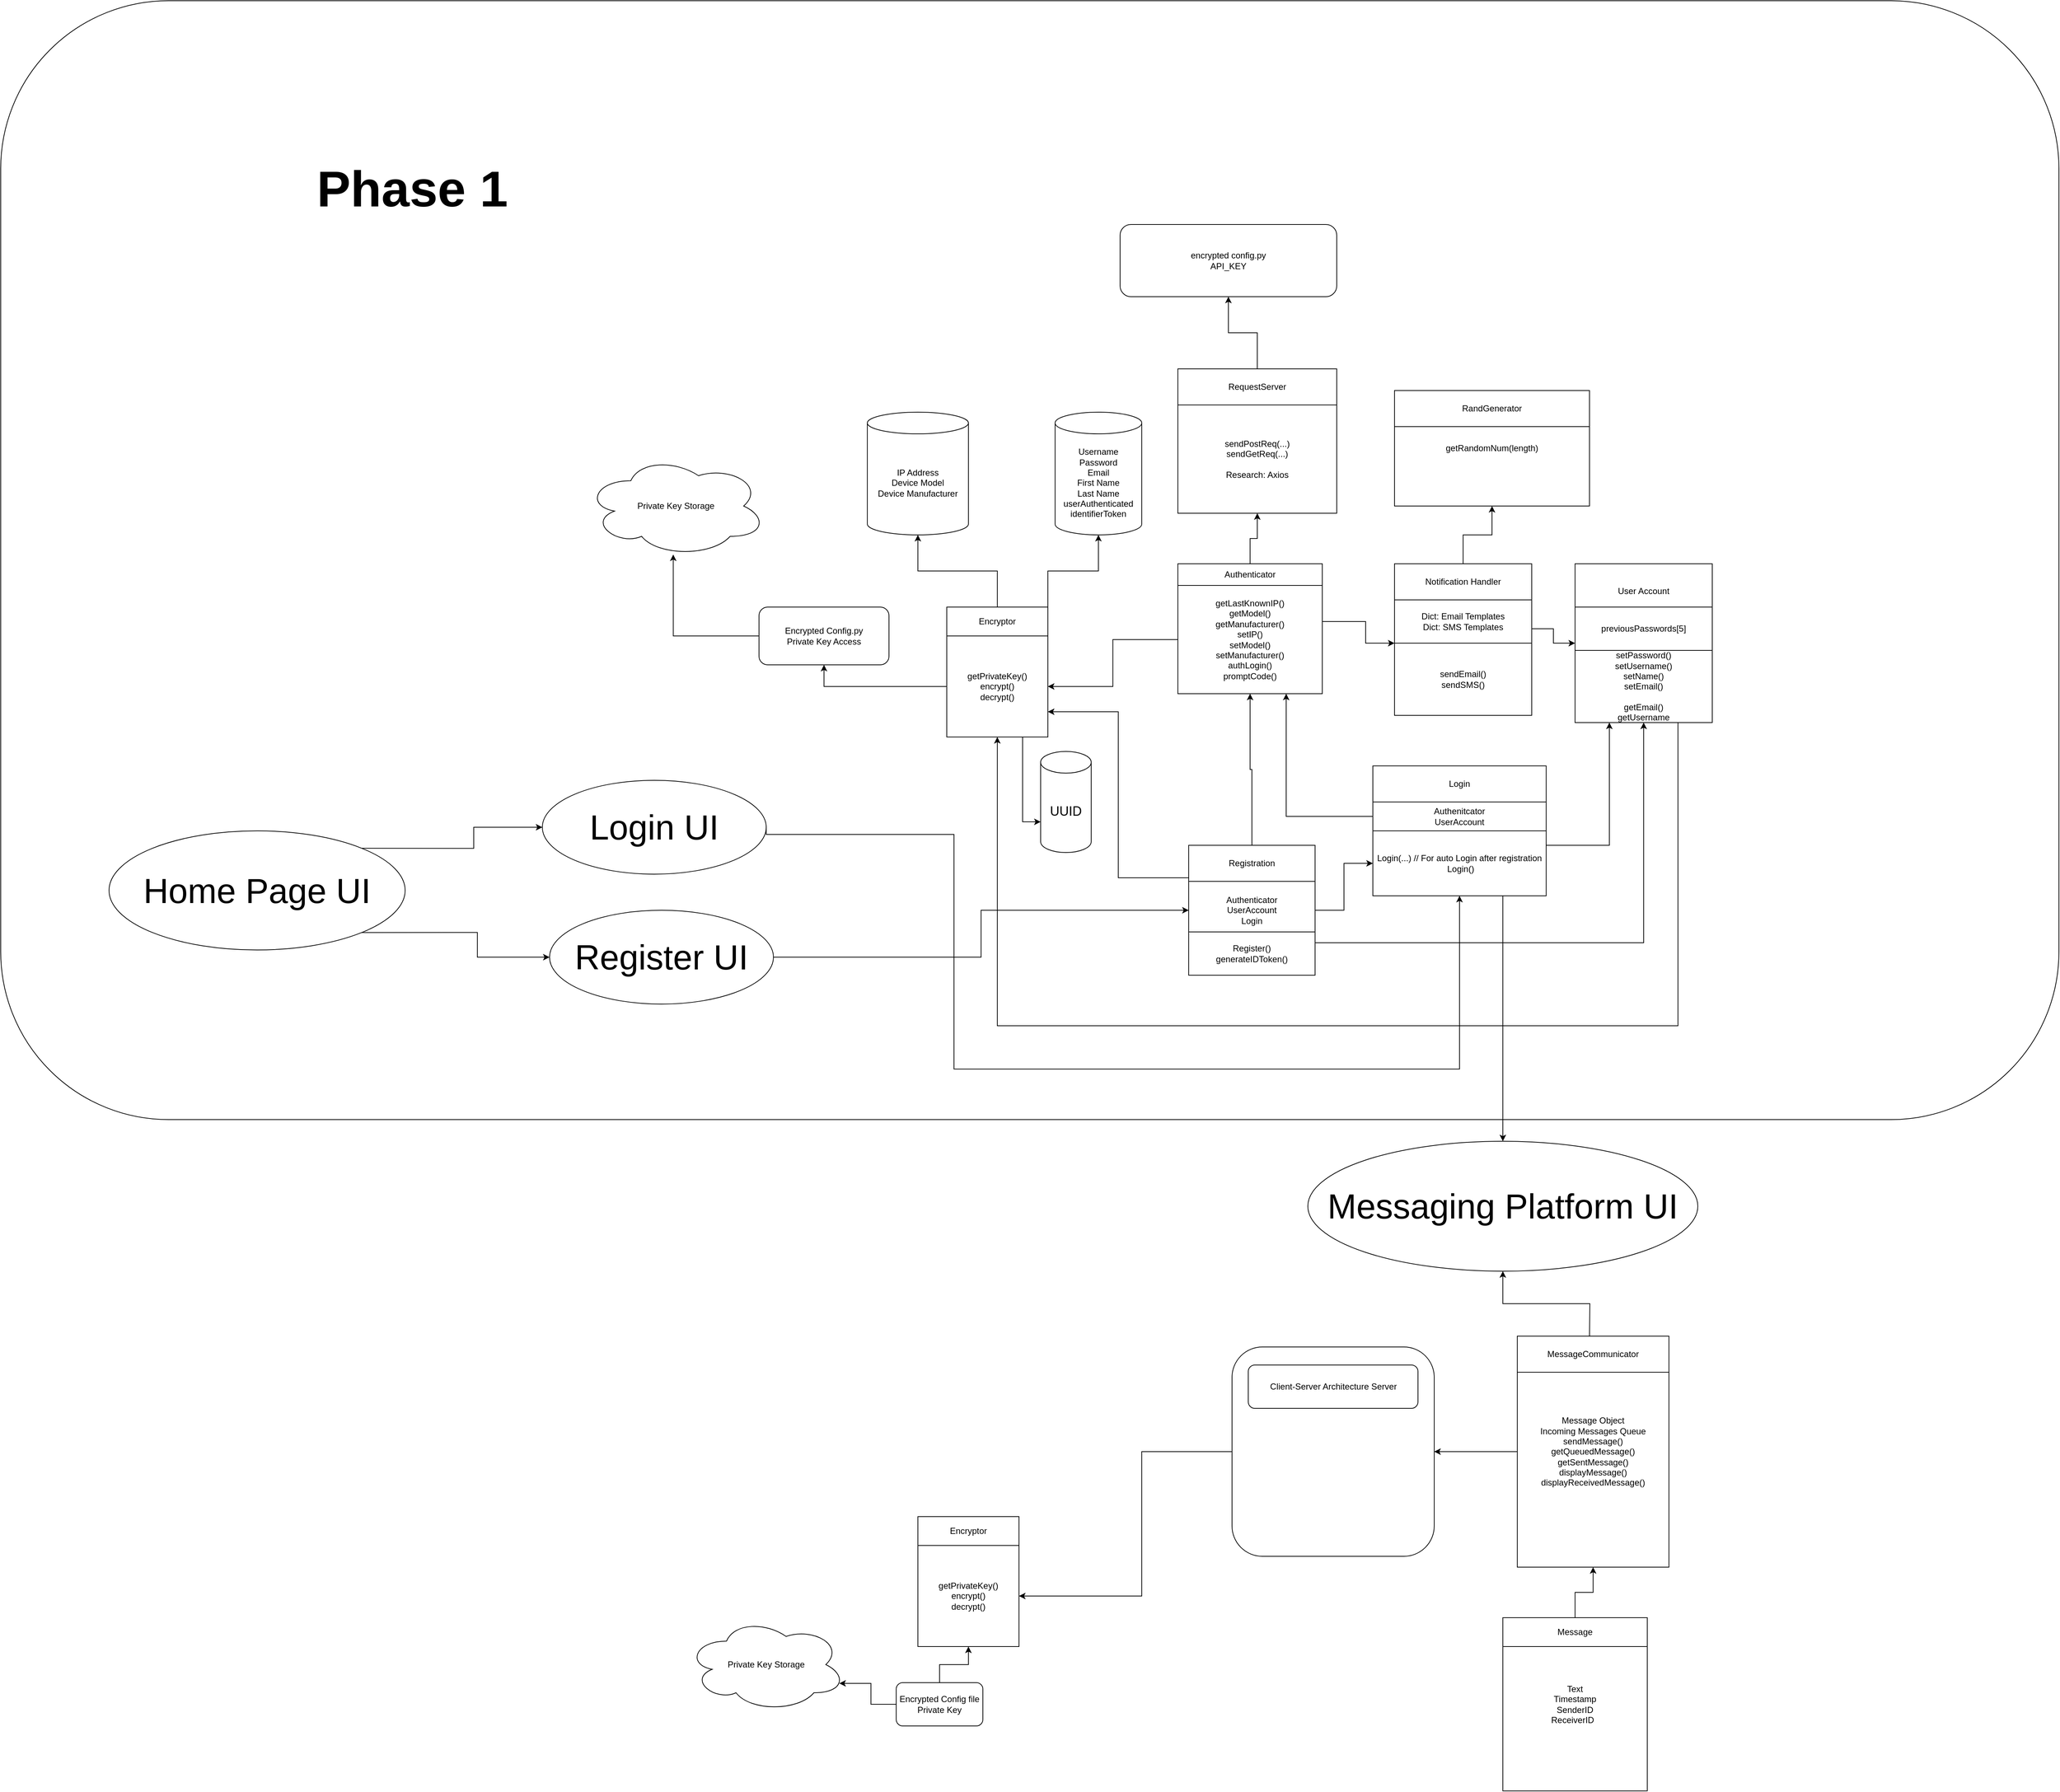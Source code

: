 <mxfile version="22.1.1" type="github">
  <diagram name="Page-1" id="Y20Q1AB7n24JnMzKXK2Y">
    <mxGraphModel dx="5063" dy="2907" grid="1" gridSize="10" guides="1" tooltips="1" connect="1" arrows="1" fold="1" page="1" pageScale="1" pageWidth="850" pageHeight="1100" math="0" shadow="0">
      <root>
        <mxCell id="0" />
        <mxCell id="1" parent="0" />
        <mxCell id="Ag3Mvky4ywUJ5RNFKhX0-1" value="" style="rounded=1;whiteSpace=wrap;html=1;" vertex="1" parent="1">
          <mxGeometry x="-1560" y="-410" width="2850" height="1550" as="geometry" />
        </mxCell>
        <mxCell id="ipjGHAzilrofiiY-UfL5-32" style="edgeStyle=orthogonalEdgeStyle;rounded=0;orthogonalLoop=1;jettySize=auto;html=1;exitX=1;exitY=0.75;exitDx=0;exitDy=0;entryX=0.5;entryY=1;entryDx=0;entryDy=0;" parent="1" source="ipjGHAzilrofiiY-UfL5-30" target="ipjGHAzilrofiiY-UfL5-19" edge="1">
          <mxGeometry relative="1" as="geometry" />
        </mxCell>
        <mxCell id="ipjGHAzilrofiiY-UfL5-50" style="edgeStyle=orthogonalEdgeStyle;rounded=0;orthogonalLoop=1;jettySize=auto;html=1;exitX=1;exitY=0.5;exitDx=0;exitDy=0;entryX=0;entryY=0.5;entryDx=0;entryDy=0;" parent="1" source="ipjGHAzilrofiiY-UfL5-30" target="ipjGHAzilrofiiY-UfL5-46" edge="1">
          <mxGeometry relative="1" as="geometry" />
        </mxCell>
        <mxCell id="ipjGHAzilrofiiY-UfL5-30" value="Authenticator&lt;br&gt;UserAccount&lt;br&gt;Login" style="rounded=0;whiteSpace=wrap;html=1;" parent="1" vertex="1">
          <mxGeometry x="85" y="760" width="175" height="180" as="geometry" />
        </mxCell>
        <mxCell id="ipjGHAzilrofiiY-UfL5-1" value="Username&lt;br&gt;Password&lt;br&gt;Email&lt;br&gt;First Name&lt;br&gt;Last Name&lt;br&gt;userAuthenticated&lt;br&gt;identifierToken" style="shape=cylinder3;whiteSpace=wrap;html=1;boundedLbl=1;backgroundOutline=1;size=15;" parent="1" vertex="1">
          <mxGeometry x="-100" y="160" width="120" height="170" as="geometry" />
        </mxCell>
        <mxCell id="ipjGHAzilrofiiY-UfL5-2" value="IP Address&lt;br&gt;Device Model&lt;br&gt;Device Manufacturer" style="shape=cylinder3;whiteSpace=wrap;html=1;boundedLbl=1;backgroundOutline=1;size=15;" parent="1" vertex="1">
          <mxGeometry x="-360" y="160" width="140" height="170" as="geometry" />
        </mxCell>
        <mxCell id="ipjGHAzilrofiiY-UfL5-56" style="edgeStyle=orthogonalEdgeStyle;rounded=0;orthogonalLoop=1;jettySize=auto;html=1;exitX=0.5;exitY=0;exitDx=0;exitDy=0;" parent="1" source="ipjGHAzilrofiiY-UfL5-7" target="ipjGHAzilrofiiY-UfL5-55" edge="1">
          <mxGeometry relative="1" as="geometry" />
        </mxCell>
        <mxCell id="ipjGHAzilrofiiY-UfL5-7" value="Authenticator" style="rounded=0;whiteSpace=wrap;html=1;" parent="1" vertex="1">
          <mxGeometry x="70" y="370" width="200" height="30" as="geometry" />
        </mxCell>
        <mxCell id="ipjGHAzilrofiiY-UfL5-16" style="edgeStyle=orthogonalEdgeStyle;rounded=0;orthogonalLoop=1;jettySize=auto;html=1;exitX=1;exitY=0.5;exitDx=0;exitDy=0;entryX=0;entryY=0;entryDx=0;entryDy=0;" parent="1" source="ipjGHAzilrofiiY-UfL5-8" target="ipjGHAzilrofiiY-UfL5-13" edge="1">
          <mxGeometry relative="1" as="geometry">
            <Array as="points">
              <mxPoint x="270" y="450" />
              <mxPoint x="330" y="450" />
              <mxPoint x="330" y="480" />
            </Array>
          </mxGeometry>
        </mxCell>
        <mxCell id="ipjGHAzilrofiiY-UfL5-36" style="edgeStyle=orthogonalEdgeStyle;rounded=0;orthogonalLoop=1;jettySize=auto;html=1;exitX=0;exitY=0.5;exitDx=0;exitDy=0;entryX=1;entryY=0.5;entryDx=0;entryDy=0;" parent="1" source="ipjGHAzilrofiiY-UfL5-8" target="ipjGHAzilrofiiY-UfL5-35" edge="1">
          <mxGeometry relative="1" as="geometry" />
        </mxCell>
        <mxCell id="ipjGHAzilrofiiY-UfL5-8" value="getLastKnownIP()&lt;br&gt;getModel()&lt;br&gt;getManufacturer()&lt;br&gt;setIP()&lt;br&gt;setModel()&lt;br&gt;setManufacturer()&lt;br&gt;authLogin()&lt;br&gt;promptCode()&lt;br&gt;" style="rounded=0;whiteSpace=wrap;html=1;" parent="1" vertex="1">
          <mxGeometry x="70" y="400" width="200" height="150" as="geometry" />
        </mxCell>
        <mxCell id="ipjGHAzilrofiiY-UfL5-10" value="" style="rounded=0;whiteSpace=wrap;html=1;" parent="1" vertex="1">
          <mxGeometry x="370" y="370" width="190" height="210" as="geometry" />
        </mxCell>
        <mxCell id="ipjGHAzilrofiiY-UfL5-53" style="edgeStyle=orthogonalEdgeStyle;rounded=0;orthogonalLoop=1;jettySize=auto;html=1;exitX=0.5;exitY=0;exitDx=0;exitDy=0;entryX=0.5;entryY=1;entryDx=0;entryDy=0;" parent="1" source="ipjGHAzilrofiiY-UfL5-11" target="ipjGHAzilrofiiY-UfL5-51" edge="1">
          <mxGeometry relative="1" as="geometry" />
        </mxCell>
        <mxCell id="ipjGHAzilrofiiY-UfL5-11" value="Notification Handler" style="rounded=0;whiteSpace=wrap;html=1;" parent="1" vertex="1">
          <mxGeometry x="370" y="370" width="190" height="50" as="geometry" />
        </mxCell>
        <mxCell id="ipjGHAzilrofiiY-UfL5-12" value="Dict: Email Templates&lt;br&gt;Dict: SMS Templates" style="rounded=0;whiteSpace=wrap;html=1;" parent="1" vertex="1">
          <mxGeometry x="370" y="420" width="190" height="60" as="geometry" />
        </mxCell>
        <mxCell id="ipjGHAzilrofiiY-UfL5-21" style="edgeStyle=orthogonalEdgeStyle;rounded=0;orthogonalLoop=1;jettySize=auto;html=1;exitX=1;exitY=0;exitDx=0;exitDy=0;entryX=0;entryY=0.5;entryDx=0;entryDy=0;" parent="1" source="ipjGHAzilrofiiY-UfL5-13" target="ipjGHAzilrofiiY-UfL5-17" edge="1">
          <mxGeometry relative="1" as="geometry" />
        </mxCell>
        <mxCell id="ipjGHAzilrofiiY-UfL5-13" value="sendEmail()&lt;br style=&quot;border-color: var(--border-color);&quot;&gt;sendSMS()" style="rounded=0;whiteSpace=wrap;html=1;" parent="1" vertex="1">
          <mxGeometry x="370" y="480" width="190" height="100" as="geometry" />
        </mxCell>
        <mxCell id="ipjGHAzilrofiiY-UfL5-17" value="" style="rounded=0;whiteSpace=wrap;html=1;" parent="1" vertex="1">
          <mxGeometry x="620" y="370" width="190" height="220" as="geometry" />
        </mxCell>
        <mxCell id="ipjGHAzilrofiiY-UfL5-18" value="&lt;br&gt;User Account" style="rounded=0;whiteSpace=wrap;html=1;" parent="1" vertex="1">
          <mxGeometry x="620" y="370" width="190" height="60" as="geometry" />
        </mxCell>
        <mxCell id="ipjGHAzilrofiiY-UfL5-40" style="edgeStyle=orthogonalEdgeStyle;rounded=0;orthogonalLoop=1;jettySize=auto;html=1;exitX=0.75;exitY=1;exitDx=0;exitDy=0;entryX=0.5;entryY=1;entryDx=0;entryDy=0;" parent="1" source="ipjGHAzilrofiiY-UfL5-19" target="ipjGHAzilrofiiY-UfL5-35" edge="1">
          <mxGeometry relative="1" as="geometry">
            <Array as="points">
              <mxPoint x="762" y="1010" />
              <mxPoint x="-180" y="1010" />
            </Array>
          </mxGeometry>
        </mxCell>
        <mxCell id="ipjGHAzilrofiiY-UfL5-19" value="setPassword()&lt;br&gt;setUsername()&lt;br&gt;setName()&lt;br&gt;setEmail()&lt;br&gt;&lt;br&gt;getEmail()&lt;br&gt;getUsername&lt;br&gt;" style="rounded=0;whiteSpace=wrap;html=1;" parent="1" vertex="1">
          <mxGeometry x="620" y="490" width="190" height="100" as="geometry" />
        </mxCell>
        <mxCell id="ipjGHAzilrofiiY-UfL5-20" value="previousPasswords[5]" style="rounded=0;whiteSpace=wrap;html=1;" parent="1" vertex="1">
          <mxGeometry x="620" y="430" width="190" height="60" as="geometry" />
        </mxCell>
        <mxCell id="ipjGHAzilrofiiY-UfL5-31" style="edgeStyle=orthogonalEdgeStyle;rounded=0;orthogonalLoop=1;jettySize=auto;html=1;exitX=0.5;exitY=0;exitDx=0;exitDy=0;entryX=0.5;entryY=1;entryDx=0;entryDy=0;" parent="1" source="ipjGHAzilrofiiY-UfL5-29" target="ipjGHAzilrofiiY-UfL5-8" edge="1">
          <mxGeometry relative="1" as="geometry" />
        </mxCell>
        <mxCell id="ipjGHAzilrofiiY-UfL5-29" value="Registration" style="rounded=0;whiteSpace=wrap;html=1;" parent="1" vertex="1">
          <mxGeometry x="85" y="760" width="175" height="50" as="geometry" />
        </mxCell>
        <mxCell id="ipjGHAzilrofiiY-UfL5-37" style="edgeStyle=orthogonalEdgeStyle;rounded=0;orthogonalLoop=1;jettySize=auto;html=1;exitX=0.5;exitY=0;exitDx=0;exitDy=0;" parent="1" source="ipjGHAzilrofiiY-UfL5-34" target="ipjGHAzilrofiiY-UfL5-2" edge="1">
          <mxGeometry relative="1" as="geometry" />
        </mxCell>
        <mxCell id="ipjGHAzilrofiiY-UfL5-34" value="Encryptor" style="rounded=0;whiteSpace=wrap;html=1;" parent="1" vertex="1">
          <mxGeometry x="-250" y="430" width="140" height="40" as="geometry" />
        </mxCell>
        <mxCell id="ipjGHAzilrofiiY-UfL5-43" style="edgeStyle=orthogonalEdgeStyle;rounded=0;orthogonalLoop=1;jettySize=auto;html=1;exitX=0;exitY=0.5;exitDx=0;exitDy=0;entryX=0.5;entryY=1;entryDx=0;entryDy=0;" parent="1" source="ipjGHAzilrofiiY-UfL5-35" target="ipjGHAzilrofiiY-UfL5-42" edge="1">
          <mxGeometry relative="1" as="geometry" />
        </mxCell>
        <mxCell id="ipjGHAzilrofiiY-UfL5-35" value="getPrivateKey()&lt;br&gt;encrypt()&lt;br&gt;decrypt()" style="rounded=0;whiteSpace=wrap;html=1;" parent="1" vertex="1">
          <mxGeometry x="-250" y="470" width="140" height="140" as="geometry" />
        </mxCell>
        <mxCell id="ipjGHAzilrofiiY-UfL5-38" style="edgeStyle=orthogonalEdgeStyle;rounded=0;orthogonalLoop=1;jettySize=auto;html=1;exitX=1;exitY=0;exitDx=0;exitDy=0;entryX=0.5;entryY=1;entryDx=0;entryDy=0;entryPerimeter=0;" parent="1" source="ipjGHAzilrofiiY-UfL5-34" target="ipjGHAzilrofiiY-UfL5-1" edge="1">
          <mxGeometry relative="1" as="geometry">
            <Array as="points">
              <mxPoint x="-110" y="380" />
              <mxPoint x="-40" y="380" />
            </Array>
          </mxGeometry>
        </mxCell>
        <mxCell id="ipjGHAzilrofiiY-UfL5-42" value="Encrypted Config.py&lt;br&gt;Private Key Access" style="rounded=1;whiteSpace=wrap;html=1;" parent="1" vertex="1">
          <mxGeometry x="-510" y="430" width="180" height="80" as="geometry" />
        </mxCell>
        <mxCell id="ipjGHAzilrofiiY-UfL5-44" value="Login" style="rounded=0;whiteSpace=wrap;html=1;" parent="1" vertex="1">
          <mxGeometry x="340" y="650" width="240" height="50" as="geometry" />
        </mxCell>
        <mxCell id="ipjGHAzilrofiiY-UfL5-47" style="edgeStyle=orthogonalEdgeStyle;rounded=0;orthogonalLoop=1;jettySize=auto;html=1;exitX=1;exitY=1;exitDx=0;exitDy=0;entryX=0.25;entryY=1;entryDx=0;entryDy=0;" parent="1" source="ipjGHAzilrofiiY-UfL5-45" target="ipjGHAzilrofiiY-UfL5-19" edge="1">
          <mxGeometry relative="1" as="geometry" />
        </mxCell>
        <mxCell id="ipjGHAzilrofiiY-UfL5-45" value="Authenitcator&lt;br&gt;UserAccount" style="rounded=0;whiteSpace=wrap;html=1;" parent="1" vertex="1">
          <mxGeometry x="340" y="700" width="240" height="40" as="geometry" />
        </mxCell>
        <mxCell id="ipjGHAzilrofiiY-UfL5-48" style="edgeStyle=orthogonalEdgeStyle;rounded=0;orthogonalLoop=1;jettySize=auto;html=1;exitX=0;exitY=0.5;exitDx=0;exitDy=0;entryX=0.75;entryY=1;entryDx=0;entryDy=0;" parent="1" source="ipjGHAzilrofiiY-UfL5-45" target="ipjGHAzilrofiiY-UfL5-8" edge="1">
          <mxGeometry relative="1" as="geometry">
            <Array as="points">
              <mxPoint x="220" y="720" />
            </Array>
          </mxGeometry>
        </mxCell>
        <mxCell id="ipjGHAzilrofiiY-UfL5-69" style="edgeStyle=orthogonalEdgeStyle;rounded=0;orthogonalLoop=1;jettySize=auto;html=1;exitX=0.75;exitY=1;exitDx=0;exitDy=0;entryX=0.5;entryY=0;entryDx=0;entryDy=0;" parent="1" source="ipjGHAzilrofiiY-UfL5-46" target="ipjGHAzilrofiiY-UfL5-68" edge="1">
          <mxGeometry relative="1" as="geometry" />
        </mxCell>
        <mxCell id="ipjGHAzilrofiiY-UfL5-46" value="Login(...) // For auto Login after registration&lt;br&gt;&amp;nbsp;Login()" style="rounded=0;whiteSpace=wrap;html=1;" parent="1" vertex="1">
          <mxGeometry x="340" y="740" width="240" height="90" as="geometry" />
        </mxCell>
        <mxCell id="ipjGHAzilrofiiY-UfL5-51" value="getRandomNum(length)" style="rounded=0;whiteSpace=wrap;html=1;" parent="1" vertex="1">
          <mxGeometry x="370" y="130" width="270" height="160" as="geometry" />
        </mxCell>
        <mxCell id="ipjGHAzilrofiiY-UfL5-52" value="RandGenerator" style="rounded=0;whiteSpace=wrap;html=1;" parent="1" vertex="1">
          <mxGeometry x="370" y="130" width="270" height="50" as="geometry" />
        </mxCell>
        <mxCell id="ipjGHAzilrofiiY-UfL5-60" style="edgeStyle=orthogonalEdgeStyle;rounded=0;orthogonalLoop=1;jettySize=auto;html=1;exitX=0.5;exitY=0;exitDx=0;exitDy=0;entryX=0.5;entryY=1;entryDx=0;entryDy=0;" parent="1" source="ipjGHAzilrofiiY-UfL5-54" target="ipjGHAzilrofiiY-UfL5-57" edge="1">
          <mxGeometry relative="1" as="geometry" />
        </mxCell>
        <mxCell id="ipjGHAzilrofiiY-UfL5-54" value="RequestServer" style="rounded=0;whiteSpace=wrap;html=1;" parent="1" vertex="1">
          <mxGeometry x="70" y="100" width="220" height="50" as="geometry" />
        </mxCell>
        <mxCell id="ipjGHAzilrofiiY-UfL5-55" value="sendPostReq(...)&lt;br&gt;sendGetReq(...)&lt;br&gt;&lt;br&gt;Research: Axios" style="rounded=0;whiteSpace=wrap;html=1;" parent="1" vertex="1">
          <mxGeometry x="70" y="150" width="220" height="150" as="geometry" />
        </mxCell>
        <mxCell id="ipjGHAzilrofiiY-UfL5-57" value="encrypted config.py&lt;br&gt;API_KEY" style="rounded=1;whiteSpace=wrap;html=1;" parent="1" vertex="1">
          <mxGeometry x="-10" y="-100" width="300" height="100" as="geometry" />
        </mxCell>
        <mxCell id="ipjGHAzilrofiiY-UfL5-58" value="Private Key Storage" style="ellipse;shape=cloud;whiteSpace=wrap;html=1;" parent="1" vertex="1">
          <mxGeometry x="-750" y="220" width="250" height="140" as="geometry" />
        </mxCell>
        <mxCell id="ipjGHAzilrofiiY-UfL5-59" style="edgeStyle=orthogonalEdgeStyle;rounded=0;orthogonalLoop=1;jettySize=auto;html=1;exitX=0;exitY=0.5;exitDx=0;exitDy=0;entryX=0.485;entryY=0.98;entryDx=0;entryDy=0;entryPerimeter=0;" parent="1" source="ipjGHAzilrofiiY-UfL5-42" target="ipjGHAzilrofiiY-UfL5-58" edge="1">
          <mxGeometry relative="1" as="geometry" />
        </mxCell>
        <mxCell id="ipjGHAzilrofiiY-UfL5-62" value="Register()&lt;br&gt;generateIDToken()" style="rounded=0;whiteSpace=wrap;html=1;" parent="1" vertex="1">
          <mxGeometry x="85" y="880" width="175" height="60" as="geometry" />
        </mxCell>
        <mxCell id="ipjGHAzilrofiiY-UfL5-65" style="edgeStyle=orthogonalEdgeStyle;rounded=0;orthogonalLoop=1;jettySize=auto;html=1;exitX=1;exitY=0.5;exitDx=0;exitDy=0;entryX=0.5;entryY=1;entryDx=0;entryDy=0;" parent="1" source="ipjGHAzilrofiiY-UfL5-64" target="ipjGHAzilrofiiY-UfL5-46" edge="1">
          <mxGeometry relative="1" as="geometry">
            <Array as="points">
              <mxPoint x="-240" y="745" />
              <mxPoint x="-240" y="1070" />
              <mxPoint x="460" y="1070" />
            </Array>
          </mxGeometry>
        </mxCell>
        <mxCell id="ipjGHAzilrofiiY-UfL5-64" value="&lt;font style=&quot;font-size: 48px;&quot;&gt;Login UI&lt;/font&gt;" style="ellipse;whiteSpace=wrap;html=1;" parent="1" vertex="1">
          <mxGeometry x="-810" y="670" width="310" height="130" as="geometry" />
        </mxCell>
        <mxCell id="ipjGHAzilrofiiY-UfL5-67" style="edgeStyle=orthogonalEdgeStyle;rounded=0;orthogonalLoop=1;jettySize=auto;html=1;exitX=1;exitY=0.5;exitDx=0;exitDy=0;entryX=0;entryY=0.5;entryDx=0;entryDy=0;" parent="1" source="ipjGHAzilrofiiY-UfL5-66" target="ipjGHAzilrofiiY-UfL5-30" edge="1">
          <mxGeometry relative="1" as="geometry" />
        </mxCell>
        <mxCell id="ipjGHAzilrofiiY-UfL5-66" value="&lt;font style=&quot;font-size: 48px;&quot;&gt;Register UI&lt;/font&gt;" style="ellipse;whiteSpace=wrap;html=1;" parent="1" vertex="1">
          <mxGeometry x="-800" y="850" width="310" height="130" as="geometry" />
        </mxCell>
        <mxCell id="ipjGHAzilrofiiY-UfL5-68" value="&lt;font style=&quot;font-size: 48px;&quot;&gt;Messaging Platform UI&lt;/font&gt;" style="ellipse;whiteSpace=wrap;html=1;" parent="1" vertex="1">
          <mxGeometry x="250" y="1170" width="540" height="180" as="geometry" />
        </mxCell>
        <mxCell id="ipjGHAzilrofiiY-UfL5-71" style="edgeStyle=orthogonalEdgeStyle;rounded=0;orthogonalLoop=1;jettySize=auto;html=1;exitX=1;exitY=0;exitDx=0;exitDy=0;entryX=0;entryY=0.5;entryDx=0;entryDy=0;" parent="1" source="ipjGHAzilrofiiY-UfL5-70" target="ipjGHAzilrofiiY-UfL5-64" edge="1">
          <mxGeometry relative="1" as="geometry" />
        </mxCell>
        <mxCell id="ipjGHAzilrofiiY-UfL5-72" style="edgeStyle=orthogonalEdgeStyle;rounded=0;orthogonalLoop=1;jettySize=auto;html=1;exitX=1;exitY=1;exitDx=0;exitDy=0;entryX=0;entryY=0.5;entryDx=0;entryDy=0;" parent="1" source="ipjGHAzilrofiiY-UfL5-70" target="ipjGHAzilrofiiY-UfL5-66" edge="1">
          <mxGeometry relative="1" as="geometry" />
        </mxCell>
        <mxCell id="ipjGHAzilrofiiY-UfL5-70" value="&lt;font style=&quot;font-size: 48px;&quot;&gt;Home Page UI&lt;/font&gt;" style="ellipse;whiteSpace=wrap;html=1;" parent="1" vertex="1">
          <mxGeometry x="-1410" y="740" width="410" height="165" as="geometry" />
        </mxCell>
        <mxCell id="ipjGHAzilrofiiY-UfL5-74" value="&lt;font style=&quot;font-size: 18px;&quot;&gt;UUID&lt;/font&gt;" style="shape=cylinder3;whiteSpace=wrap;html=1;boundedLbl=1;backgroundOutline=1;size=15;" parent="1" vertex="1">
          <mxGeometry x="-120" y="630" width="70" height="140" as="geometry" />
        </mxCell>
        <mxCell id="ipjGHAzilrofiiY-UfL5-75" style="edgeStyle=orthogonalEdgeStyle;rounded=0;orthogonalLoop=1;jettySize=auto;html=1;exitX=0;exitY=0.25;exitDx=0;exitDy=0;entryX=1;entryY=0.75;entryDx=0;entryDy=0;" parent="1" source="ipjGHAzilrofiiY-UfL5-30" target="ipjGHAzilrofiiY-UfL5-35" edge="1">
          <mxGeometry relative="1" as="geometry" />
        </mxCell>
        <mxCell id="ewwiBk-1piftHrFpkQKx-1" style="edgeStyle=orthogonalEdgeStyle;rounded=0;orthogonalLoop=1;jettySize=auto;html=1;exitX=0.75;exitY=1;exitDx=0;exitDy=0;entryX=0;entryY=0;entryDx=0;entryDy=97.5;entryPerimeter=0;" parent="1" source="ipjGHAzilrofiiY-UfL5-35" target="ipjGHAzilrofiiY-UfL5-74" edge="1">
          <mxGeometry relative="1" as="geometry" />
        </mxCell>
        <mxCell id="ewwiBk-1piftHrFpkQKx-5" value="" style="rounded=1;whiteSpace=wrap;html=1;" parent="1" vertex="1">
          <mxGeometry x="145" y="1455" width="280" height="290" as="geometry" />
        </mxCell>
        <mxCell id="ewwiBk-1piftHrFpkQKx-6" value="Client-Server Architecture Server" style="rounded=1;whiteSpace=wrap;html=1;" parent="1" vertex="1">
          <mxGeometry x="167.5" y="1480" width="235" height="60" as="geometry" />
        </mxCell>
        <mxCell id="ewwiBk-1piftHrFpkQKx-7" value="Encryptor" style="rounded=0;whiteSpace=wrap;html=1;" parent="1" vertex="1">
          <mxGeometry x="-290" y="1690" width="140" height="40" as="geometry" />
        </mxCell>
        <mxCell id="ewwiBk-1piftHrFpkQKx-8" value="getPrivateKey()&lt;br&gt;encrypt()&lt;br&gt;decrypt()" style="rounded=0;whiteSpace=wrap;html=1;" parent="1" vertex="1">
          <mxGeometry x="-290" y="1730" width="140" height="140" as="geometry" />
        </mxCell>
        <mxCell id="ewwiBk-1piftHrFpkQKx-9" value="Private Key Storage" style="ellipse;shape=cloud;whiteSpace=wrap;html=1;" parent="1" vertex="1">
          <mxGeometry x="-610" y="1830" width="220" height="130" as="geometry" />
        </mxCell>
        <mxCell id="ewwiBk-1piftHrFpkQKx-13" style="edgeStyle=orthogonalEdgeStyle;rounded=0;orthogonalLoop=1;jettySize=auto;html=1;exitX=0.5;exitY=0;exitDx=0;exitDy=0;" parent="1" source="ewwiBk-1piftHrFpkQKx-11" target="ewwiBk-1piftHrFpkQKx-8" edge="1">
          <mxGeometry relative="1" as="geometry" />
        </mxCell>
        <mxCell id="ewwiBk-1piftHrFpkQKx-11" value="Encrypted Config file&lt;br&gt;Private Key" style="rounded=1;whiteSpace=wrap;html=1;" parent="1" vertex="1">
          <mxGeometry x="-320" y="1920" width="120" height="60" as="geometry" />
        </mxCell>
        <mxCell id="ewwiBk-1piftHrFpkQKx-12" style="edgeStyle=orthogonalEdgeStyle;rounded=0;orthogonalLoop=1;jettySize=auto;html=1;exitX=0;exitY=0.5;exitDx=0;exitDy=0;entryX=0.96;entryY=0.7;entryDx=0;entryDy=0;entryPerimeter=0;" parent="1" source="ewwiBk-1piftHrFpkQKx-11" target="ewwiBk-1piftHrFpkQKx-9" edge="1">
          <mxGeometry relative="1" as="geometry" />
        </mxCell>
        <mxCell id="rCIQBxDRgImy3tm8EtYX-14" style="edgeStyle=orthogonalEdgeStyle;rounded=0;orthogonalLoop=1;jettySize=auto;html=1;exitX=0;exitY=0.5;exitDx=0;exitDy=0;" parent="1" source="rCIQBxDRgImy3tm8EtYX-3" target="ewwiBk-1piftHrFpkQKx-5" edge="1">
          <mxGeometry relative="1" as="geometry" />
        </mxCell>
        <mxCell id="rCIQBxDRgImy3tm8EtYX-3" value="Message Object&lt;br&gt;Incoming Messages Queue&lt;br&gt;sendMessage()&lt;br&gt;getQueuedMessage()&lt;br&gt;getSentMessage()&lt;br style=&quot;border-color: var(--border-color);&quot;&gt;displayMessage()&lt;br style=&quot;border-color: var(--border-color);&quot;&gt;displayReceivedMessage()" style="rounded=0;whiteSpace=wrap;html=1;" parent="1" vertex="1">
          <mxGeometry x="540" y="1440" width="210" height="320" as="geometry" />
        </mxCell>
        <mxCell id="rCIQBxDRgImy3tm8EtYX-4" value="MessageCommunicator" style="rounded=0;whiteSpace=wrap;html=1;" parent="1" vertex="1">
          <mxGeometry x="540" y="1440" width="210" height="50" as="geometry" />
        </mxCell>
        <mxCell id="rCIQBxDRgImy3tm8EtYX-7" style="edgeStyle=orthogonalEdgeStyle;rounded=0;orthogonalLoop=1;jettySize=auto;html=1;entryX=0.5;entryY=1;entryDx=0;entryDy=0;" parent="1" target="ipjGHAzilrofiiY-UfL5-68" edge="1">
          <mxGeometry relative="1" as="geometry">
            <mxPoint x="640" y="1440" as="sourcePoint" />
          </mxGeometry>
        </mxCell>
        <mxCell id="rCIQBxDRgImy3tm8EtYX-15" style="edgeStyle=orthogonalEdgeStyle;rounded=0;orthogonalLoop=1;jettySize=auto;html=1;exitX=0;exitY=0.5;exitDx=0;exitDy=0;entryX=1;entryY=0.5;entryDx=0;entryDy=0;" parent="1" source="ewwiBk-1piftHrFpkQKx-5" target="ewwiBk-1piftHrFpkQKx-8" edge="1">
          <mxGeometry relative="1" as="geometry">
            <Array as="points">
              <mxPoint x="20" y="1600" />
              <mxPoint x="20" y="1800" />
            </Array>
          </mxGeometry>
        </mxCell>
        <mxCell id="rCIQBxDRgImy3tm8EtYX-16" value="Text&lt;br style=&quot;border-color: var(--border-color);&quot;&gt;Timestamp&lt;br style=&quot;border-color: var(--border-color);&quot;&gt;SenderID&lt;br style=&quot;border-color: var(--border-color);&quot;&gt;ReceiverID&amp;nbsp;&amp;nbsp;" style="rounded=0;whiteSpace=wrap;html=1;" parent="1" vertex="1">
          <mxGeometry x="520" y="1830" width="200" height="240" as="geometry" />
        </mxCell>
        <mxCell id="rCIQBxDRgImy3tm8EtYX-18" style="edgeStyle=orthogonalEdgeStyle;rounded=0;orthogonalLoop=1;jettySize=auto;html=1;exitX=0.5;exitY=0;exitDx=0;exitDy=0;entryX=0.5;entryY=1;entryDx=0;entryDy=0;" parent="1" source="rCIQBxDRgImy3tm8EtYX-17" target="rCIQBxDRgImy3tm8EtYX-3" edge="1">
          <mxGeometry relative="1" as="geometry" />
        </mxCell>
        <mxCell id="rCIQBxDRgImy3tm8EtYX-17" value="Message" style="rounded=0;whiteSpace=wrap;html=1;" parent="1" vertex="1">
          <mxGeometry x="520" y="1830" width="200" height="40" as="geometry" />
        </mxCell>
        <mxCell id="Ag3Mvky4ywUJ5RNFKhX0-2" value="&lt;b&gt;&lt;font style=&quot;font-size: 70px;&quot;&gt;Phase 1&lt;/font&gt;&lt;/b&gt;" style="text;html=1;strokeColor=none;fillColor=none;align=center;verticalAlign=middle;whiteSpace=wrap;rounded=0;" vertex="1" parent="1">
          <mxGeometry x="-1370" y="-260" width="760" height="220" as="geometry" />
        </mxCell>
      </root>
    </mxGraphModel>
  </diagram>
</mxfile>
